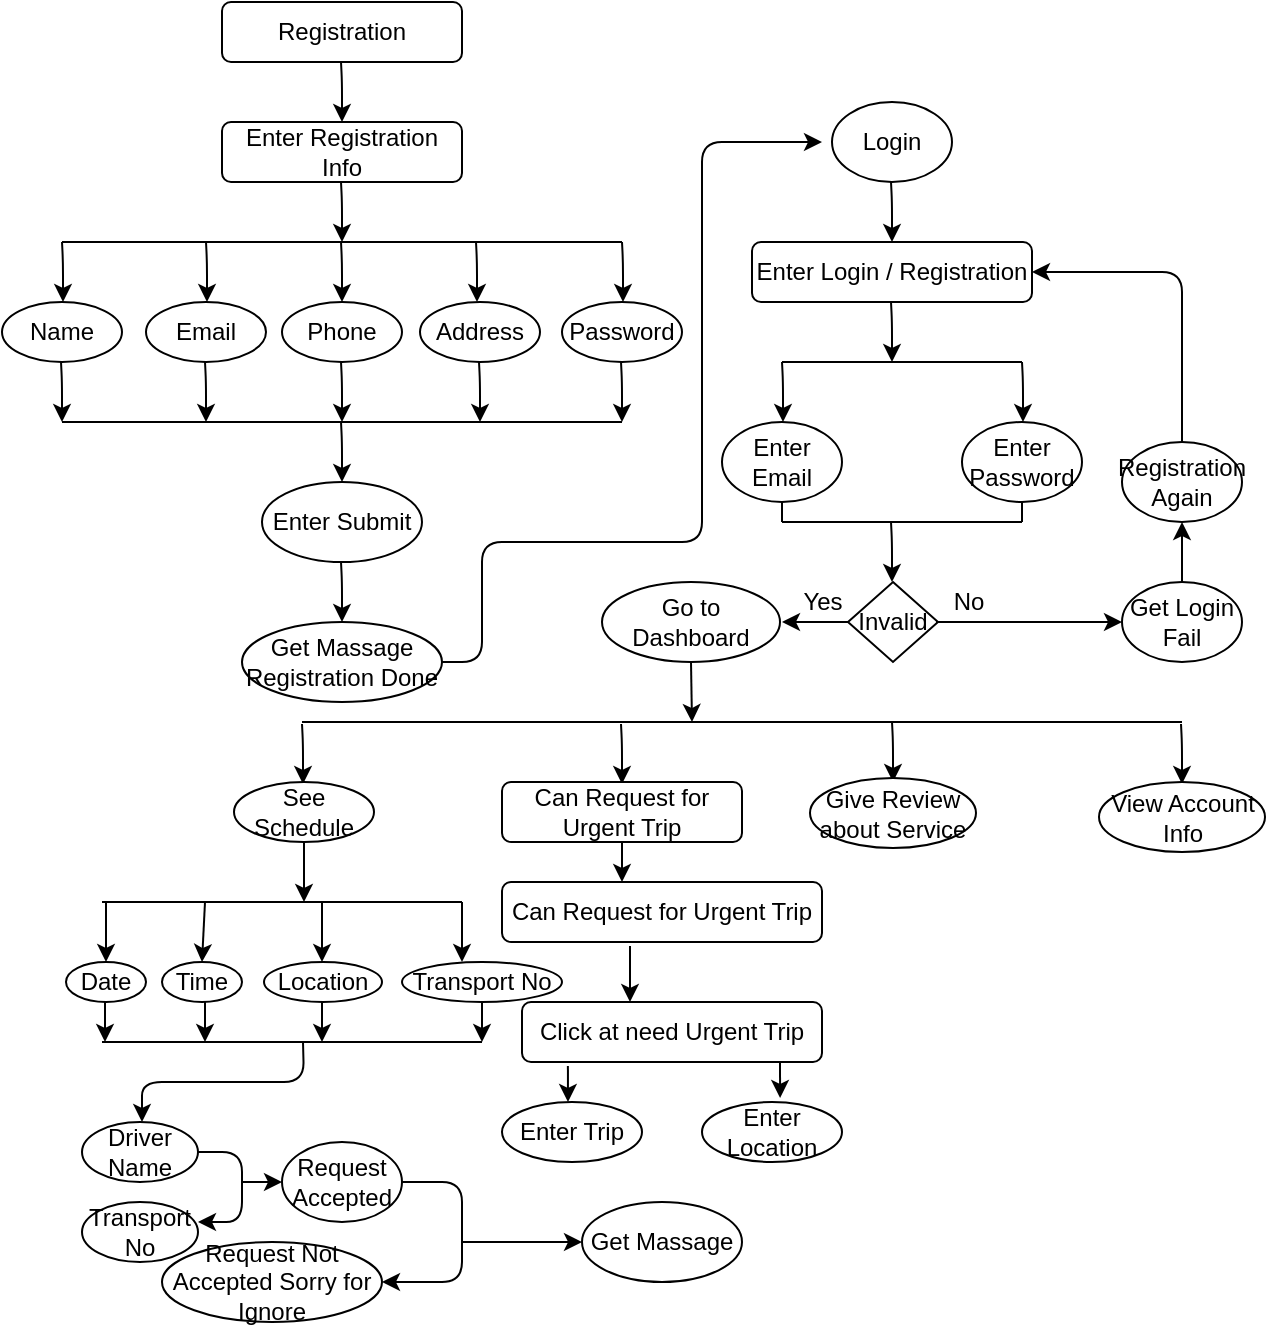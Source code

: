 <mxfile version="14.9.6" type="github">
  <diagram id="X3_P9kvmj5O2wAZmpsjR" name="Page-1">
    <mxGraphModel dx="868" dy="450" grid="1" gridSize="10" guides="1" tooltips="1" connect="1" arrows="1" fold="1" page="1" pageScale="1" pageWidth="850" pageHeight="1100" math="0" shadow="0">
      <root>
        <mxCell id="0" />
        <mxCell id="1" parent="0" />
        <mxCell id="Pc33jDkhrPaaxwca0irE-1" value="Registration" style="rounded=1;whiteSpace=wrap;html=1;" vertex="1" parent="1">
          <mxGeometry x="120" y="40" width="120" height="30" as="geometry" />
        </mxCell>
        <mxCell id="Pc33jDkhrPaaxwca0irE-2" value="Enter Registration Info" style="rounded=1;whiteSpace=wrap;html=1;" vertex="1" parent="1">
          <mxGeometry x="120" y="100" width="120" height="30" as="geometry" />
        </mxCell>
        <mxCell id="Pc33jDkhrPaaxwca0irE-3" value="" style="endArrow=classic;html=1;" edge="1" parent="1">
          <mxGeometry width="50" height="50" relative="1" as="geometry">
            <mxPoint x="179.5" y="70" as="sourcePoint" />
            <mxPoint x="180" y="100" as="targetPoint" />
            <Array as="points">
              <mxPoint x="180" y="80" />
            </Array>
          </mxGeometry>
        </mxCell>
        <mxCell id="Pc33jDkhrPaaxwca0irE-4" value="" style="endArrow=classic;html=1;" edge="1" parent="1">
          <mxGeometry width="50" height="50" relative="1" as="geometry">
            <mxPoint x="179.5" y="130" as="sourcePoint" />
            <mxPoint x="180" y="160" as="targetPoint" />
            <Array as="points">
              <mxPoint x="180" y="140" />
            </Array>
          </mxGeometry>
        </mxCell>
        <mxCell id="Pc33jDkhrPaaxwca0irE-5" value="" style="endArrow=none;html=1;" edge="1" parent="1">
          <mxGeometry width="50" height="50" relative="1" as="geometry">
            <mxPoint x="40" y="160" as="sourcePoint" />
            <mxPoint x="320" y="160" as="targetPoint" />
          </mxGeometry>
        </mxCell>
        <mxCell id="Pc33jDkhrPaaxwca0irE-6" value="" style="endArrow=classic;html=1;" edge="1" parent="1">
          <mxGeometry width="50" height="50" relative="1" as="geometry">
            <mxPoint x="320" y="160" as="sourcePoint" />
            <mxPoint x="320.5" y="190" as="targetPoint" />
            <Array as="points">
              <mxPoint x="320.5" y="170" />
            </Array>
          </mxGeometry>
        </mxCell>
        <mxCell id="Pc33jDkhrPaaxwca0irE-7" value="" style="endArrow=classic;html=1;" edge="1" parent="1">
          <mxGeometry width="50" height="50" relative="1" as="geometry">
            <mxPoint x="40" y="160" as="sourcePoint" />
            <mxPoint x="40.5" y="190" as="targetPoint" />
            <Array as="points">
              <mxPoint x="40.5" y="170" />
            </Array>
          </mxGeometry>
        </mxCell>
        <mxCell id="Pc33jDkhrPaaxwca0irE-8" value="" style="endArrow=classic;html=1;" edge="1" parent="1">
          <mxGeometry width="50" height="50" relative="1" as="geometry">
            <mxPoint x="179.5" y="160" as="sourcePoint" />
            <mxPoint x="180" y="190" as="targetPoint" />
            <Array as="points">
              <mxPoint x="180" y="170" />
            </Array>
          </mxGeometry>
        </mxCell>
        <mxCell id="Pc33jDkhrPaaxwca0irE-9" value="" style="endArrow=classic;html=1;" edge="1" parent="1">
          <mxGeometry width="50" height="50" relative="1" as="geometry">
            <mxPoint x="247" y="160" as="sourcePoint" />
            <mxPoint x="247.5" y="190" as="targetPoint" />
            <Array as="points">
              <mxPoint x="247.5" y="170" />
            </Array>
          </mxGeometry>
        </mxCell>
        <mxCell id="Pc33jDkhrPaaxwca0irE-10" value="" style="endArrow=classic;html=1;" edge="1" parent="1">
          <mxGeometry width="50" height="50" relative="1" as="geometry">
            <mxPoint x="112" y="160" as="sourcePoint" />
            <mxPoint x="112.5" y="190" as="targetPoint" />
            <Array as="points">
              <mxPoint x="112.5" y="170" />
            </Array>
          </mxGeometry>
        </mxCell>
        <mxCell id="Pc33jDkhrPaaxwca0irE-11" value="Name" style="ellipse;whiteSpace=wrap;html=1;" vertex="1" parent="1">
          <mxGeometry x="10" y="190" width="60" height="30" as="geometry" />
        </mxCell>
        <mxCell id="Pc33jDkhrPaaxwca0irE-13" value="Email" style="ellipse;whiteSpace=wrap;html=1;" vertex="1" parent="1">
          <mxGeometry x="82" y="190" width="60" height="30" as="geometry" />
        </mxCell>
        <mxCell id="Pc33jDkhrPaaxwca0irE-14" value="Phone" style="ellipse;whiteSpace=wrap;html=1;" vertex="1" parent="1">
          <mxGeometry x="150" y="190" width="60" height="30" as="geometry" />
        </mxCell>
        <mxCell id="Pc33jDkhrPaaxwca0irE-15" value="Address" style="ellipse;whiteSpace=wrap;html=1;" vertex="1" parent="1">
          <mxGeometry x="219" y="190" width="60" height="30" as="geometry" />
        </mxCell>
        <mxCell id="Pc33jDkhrPaaxwca0irE-16" value="Password" style="ellipse;whiteSpace=wrap;html=1;" vertex="1" parent="1">
          <mxGeometry x="290" y="190" width="60" height="30" as="geometry" />
        </mxCell>
        <mxCell id="Pc33jDkhrPaaxwca0irE-18" value="" style="endArrow=classic;html=1;" edge="1" parent="1">
          <mxGeometry width="50" height="50" relative="1" as="geometry">
            <mxPoint x="39.5" y="220" as="sourcePoint" />
            <mxPoint x="40" y="250" as="targetPoint" />
            <Array as="points">
              <mxPoint x="40" y="230" />
            </Array>
          </mxGeometry>
        </mxCell>
        <mxCell id="Pc33jDkhrPaaxwca0irE-19" value="" style="endArrow=classic;html=1;" edge="1" parent="1">
          <mxGeometry width="50" height="50" relative="1" as="geometry">
            <mxPoint x="111.5" y="220" as="sourcePoint" />
            <mxPoint x="112" y="250" as="targetPoint" />
            <Array as="points">
              <mxPoint x="112" y="230" />
            </Array>
          </mxGeometry>
        </mxCell>
        <mxCell id="Pc33jDkhrPaaxwca0irE-20" value="" style="endArrow=classic;html=1;" edge="1" parent="1">
          <mxGeometry width="50" height="50" relative="1" as="geometry">
            <mxPoint x="179.5" y="220" as="sourcePoint" />
            <mxPoint x="180" y="250" as="targetPoint" />
            <Array as="points">
              <mxPoint x="180" y="230" />
            </Array>
          </mxGeometry>
        </mxCell>
        <mxCell id="Pc33jDkhrPaaxwca0irE-21" value="" style="endArrow=classic;html=1;" edge="1" parent="1">
          <mxGeometry width="50" height="50" relative="1" as="geometry">
            <mxPoint x="248.5" y="220" as="sourcePoint" />
            <mxPoint x="249" y="250" as="targetPoint" />
            <Array as="points">
              <mxPoint x="249" y="230" />
            </Array>
          </mxGeometry>
        </mxCell>
        <mxCell id="Pc33jDkhrPaaxwca0irE-22" value="" style="endArrow=classic;html=1;" edge="1" parent="1">
          <mxGeometry width="50" height="50" relative="1" as="geometry">
            <mxPoint x="319.5" y="220" as="sourcePoint" />
            <mxPoint x="320" y="250" as="targetPoint" />
            <Array as="points">
              <mxPoint x="320" y="230" />
            </Array>
          </mxGeometry>
        </mxCell>
        <mxCell id="Pc33jDkhrPaaxwca0irE-23" value="" style="endArrow=none;html=1;" edge="1" parent="1">
          <mxGeometry width="50" height="50" relative="1" as="geometry">
            <mxPoint x="40" y="250" as="sourcePoint" />
            <mxPoint x="320" y="250" as="targetPoint" />
          </mxGeometry>
        </mxCell>
        <mxCell id="Pc33jDkhrPaaxwca0irE-24" value="" style="endArrow=classic;html=1;" edge="1" parent="1">
          <mxGeometry width="50" height="50" relative="1" as="geometry">
            <mxPoint x="179.5" y="250" as="sourcePoint" />
            <mxPoint x="180" y="280" as="targetPoint" />
            <Array as="points">
              <mxPoint x="180" y="260" />
            </Array>
          </mxGeometry>
        </mxCell>
        <mxCell id="Pc33jDkhrPaaxwca0irE-25" value="Get Massage Registration Done" style="ellipse;whiteSpace=wrap;html=1;" vertex="1" parent="1">
          <mxGeometry x="130" y="350" width="100" height="40" as="geometry" />
        </mxCell>
        <mxCell id="Pc33jDkhrPaaxwca0irE-26" value="" style="endArrow=classic;html=1;" edge="1" parent="1">
          <mxGeometry width="50" height="50" relative="1" as="geometry">
            <mxPoint x="179.5" y="320" as="sourcePoint" />
            <mxPoint x="180" y="350" as="targetPoint" />
            <Array as="points">
              <mxPoint x="180" y="330" />
            </Array>
          </mxGeometry>
        </mxCell>
        <mxCell id="Pc33jDkhrPaaxwca0irE-27" value="Enter Submit" style="ellipse;whiteSpace=wrap;html=1;" vertex="1" parent="1">
          <mxGeometry x="140" y="280" width="80" height="40" as="geometry" />
        </mxCell>
        <mxCell id="Pc33jDkhrPaaxwca0irE-28" value="" style="endArrow=classic;html=1;exitX=1;exitY=0.5;exitDx=0;exitDy=0;" edge="1" parent="1" source="Pc33jDkhrPaaxwca0irE-25">
          <mxGeometry width="50" height="50" relative="1" as="geometry">
            <mxPoint x="240" y="320" as="sourcePoint" />
            <mxPoint x="420" y="110" as="targetPoint" />
            <Array as="points">
              <mxPoint x="250" y="370" />
              <mxPoint x="250" y="310" />
              <mxPoint x="360" y="310" />
              <mxPoint x="360" y="230" />
              <mxPoint x="360" y="110" />
            </Array>
          </mxGeometry>
        </mxCell>
        <mxCell id="Pc33jDkhrPaaxwca0irE-29" value="Login" style="ellipse;whiteSpace=wrap;html=1;" vertex="1" parent="1">
          <mxGeometry x="425" y="90" width="60" height="40" as="geometry" />
        </mxCell>
        <mxCell id="Pc33jDkhrPaaxwca0irE-30" value="" style="endArrow=classic;html=1;" edge="1" parent="1">
          <mxGeometry width="50" height="50" relative="1" as="geometry">
            <mxPoint x="454.5" y="130" as="sourcePoint" />
            <mxPoint x="455" y="160" as="targetPoint" />
            <Array as="points">
              <mxPoint x="455" y="140" />
            </Array>
          </mxGeometry>
        </mxCell>
        <mxCell id="Pc33jDkhrPaaxwca0irE-31" value="Enter Login / Registration" style="rounded=1;whiteSpace=wrap;html=1;" vertex="1" parent="1">
          <mxGeometry x="385" y="160" width="140" height="30" as="geometry" />
        </mxCell>
        <mxCell id="Pc33jDkhrPaaxwca0irE-32" value="" style="endArrow=classic;html=1;" edge="1" parent="1">
          <mxGeometry width="50" height="50" relative="1" as="geometry">
            <mxPoint x="454.5" y="190" as="sourcePoint" />
            <mxPoint x="455" y="220" as="targetPoint" />
            <Array as="points">
              <mxPoint x="455" y="200" />
            </Array>
          </mxGeometry>
        </mxCell>
        <mxCell id="Pc33jDkhrPaaxwca0irE-33" value="" style="endArrow=none;html=1;" edge="1" parent="1">
          <mxGeometry width="50" height="50" relative="1" as="geometry">
            <mxPoint x="400" y="220" as="sourcePoint" />
            <mxPoint x="520" y="220" as="targetPoint" />
          </mxGeometry>
        </mxCell>
        <mxCell id="Pc33jDkhrPaaxwca0irE-34" value="Enter Email" style="ellipse;whiteSpace=wrap;html=1;" vertex="1" parent="1">
          <mxGeometry x="370" y="250" width="60" height="40" as="geometry" />
        </mxCell>
        <mxCell id="Pc33jDkhrPaaxwca0irE-35" value="Enter Password" style="ellipse;whiteSpace=wrap;html=1;" vertex="1" parent="1">
          <mxGeometry x="490" y="250" width="60" height="40" as="geometry" />
        </mxCell>
        <mxCell id="Pc33jDkhrPaaxwca0irE-37" value="" style="endArrow=classic;html=1;" edge="1" parent="1">
          <mxGeometry width="50" height="50" relative="1" as="geometry">
            <mxPoint x="400" y="220" as="sourcePoint" />
            <mxPoint x="400.5" y="250" as="targetPoint" />
            <Array as="points">
              <mxPoint x="400.5" y="230" />
            </Array>
          </mxGeometry>
        </mxCell>
        <mxCell id="Pc33jDkhrPaaxwca0irE-38" value="" style="endArrow=classic;html=1;" edge="1" parent="1">
          <mxGeometry width="50" height="50" relative="1" as="geometry">
            <mxPoint x="520" y="220" as="sourcePoint" />
            <mxPoint x="520.5" y="250" as="targetPoint" />
            <Array as="points">
              <mxPoint x="520.5" y="230" />
            </Array>
          </mxGeometry>
        </mxCell>
        <mxCell id="Pc33jDkhrPaaxwca0irE-40" value="" style="endArrow=none;html=1;" edge="1" parent="1">
          <mxGeometry width="50" height="50" relative="1" as="geometry">
            <mxPoint x="400" y="300" as="sourcePoint" />
            <mxPoint x="520" y="300" as="targetPoint" />
          </mxGeometry>
        </mxCell>
        <mxCell id="Pc33jDkhrPaaxwca0irE-41" value="" style="endArrow=none;html=1;entryX=0.5;entryY=1;entryDx=0;entryDy=0;" edge="1" parent="1" target="Pc33jDkhrPaaxwca0irE-34">
          <mxGeometry width="50" height="50" relative="1" as="geometry">
            <mxPoint x="400" y="300" as="sourcePoint" />
            <mxPoint x="440" y="250" as="targetPoint" />
          </mxGeometry>
        </mxCell>
        <mxCell id="Pc33jDkhrPaaxwca0irE-42" value="" style="endArrow=none;html=1;entryX=0.5;entryY=1;entryDx=0;entryDy=0;" edge="1" parent="1" target="Pc33jDkhrPaaxwca0irE-35">
          <mxGeometry width="50" height="50" relative="1" as="geometry">
            <mxPoint x="520" y="300" as="sourcePoint" />
            <mxPoint x="440" y="250" as="targetPoint" />
          </mxGeometry>
        </mxCell>
        <mxCell id="Pc33jDkhrPaaxwca0irE-43" value="" style="endArrow=classic;html=1;" edge="1" parent="1">
          <mxGeometry width="50" height="50" relative="1" as="geometry">
            <mxPoint x="454.5" y="300" as="sourcePoint" />
            <mxPoint x="455" y="330" as="targetPoint" />
            <Array as="points">
              <mxPoint x="455" y="310" />
            </Array>
          </mxGeometry>
        </mxCell>
        <mxCell id="Pc33jDkhrPaaxwca0irE-44" value="Invalid" style="rhombus;whiteSpace=wrap;html=1;" vertex="1" parent="1">
          <mxGeometry x="433" y="330" width="45" height="40" as="geometry" />
        </mxCell>
        <mxCell id="Pc33jDkhrPaaxwca0irE-45" value="" style="endArrow=classic;html=1;exitX=0;exitY=0.5;exitDx=0;exitDy=0;" edge="1" parent="1" source="Pc33jDkhrPaaxwca0irE-44">
          <mxGeometry width="50" height="50" relative="1" as="geometry">
            <mxPoint x="390" y="400" as="sourcePoint" />
            <mxPoint x="400" y="350" as="targetPoint" />
          </mxGeometry>
        </mxCell>
        <mxCell id="Pc33jDkhrPaaxwca0irE-46" value="Go to Dashboard" style="ellipse;whiteSpace=wrap;html=1;" vertex="1" parent="1">
          <mxGeometry x="310" y="330" width="89" height="40" as="geometry" />
        </mxCell>
        <mxCell id="Pc33jDkhrPaaxwca0irE-47" value="Yes" style="text;html=1;align=center;verticalAlign=middle;resizable=0;points=[];autosize=1;strokeColor=none;" vertex="1" parent="1">
          <mxGeometry x="400" y="330" width="40" height="20" as="geometry" />
        </mxCell>
        <mxCell id="Pc33jDkhrPaaxwca0irE-48" value="" style="endArrow=classic;html=1;entryX=0;entryY=0.5;entryDx=0;entryDy=0;" edge="1" parent="1" target="Pc33jDkhrPaaxwca0irE-50">
          <mxGeometry width="50" height="50" relative="1" as="geometry">
            <mxPoint x="477" y="350" as="sourcePoint" />
            <mxPoint x="520" y="350" as="targetPoint" />
          </mxGeometry>
        </mxCell>
        <mxCell id="Pc33jDkhrPaaxwca0irE-49" value="No" style="text;html=1;align=center;verticalAlign=middle;resizable=0;points=[];autosize=1;strokeColor=none;" vertex="1" parent="1">
          <mxGeometry x="478" y="330" width="30" height="20" as="geometry" />
        </mxCell>
        <mxCell id="Pc33jDkhrPaaxwca0irE-50" value="Get Login Fail" style="ellipse;whiteSpace=wrap;html=1;" vertex="1" parent="1">
          <mxGeometry x="570" y="330" width="60" height="40" as="geometry" />
        </mxCell>
        <mxCell id="Pc33jDkhrPaaxwca0irE-51" value="" style="endArrow=classic;html=1;entryX=1;entryY=0.5;entryDx=0;entryDy=0;" edge="1" parent="1" target="Pc33jDkhrPaaxwca0irE-31">
          <mxGeometry width="50" height="50" relative="1" as="geometry">
            <mxPoint x="600" y="260" as="sourcePoint" />
            <mxPoint x="440" y="350" as="targetPoint" />
            <Array as="points">
              <mxPoint x="600" y="175" />
            </Array>
          </mxGeometry>
        </mxCell>
        <mxCell id="Pc33jDkhrPaaxwca0irE-52" value="Registration Again" style="ellipse;whiteSpace=wrap;html=1;" vertex="1" parent="1">
          <mxGeometry x="570" y="260" width="60" height="40" as="geometry" />
        </mxCell>
        <mxCell id="Pc33jDkhrPaaxwca0irE-53" value="" style="endArrow=classic;html=1;exitX=0.5;exitY=0;exitDx=0;exitDy=0;entryX=0.5;entryY=1;entryDx=0;entryDy=0;" edge="1" parent="1" source="Pc33jDkhrPaaxwca0irE-50" target="Pc33jDkhrPaaxwca0irE-52">
          <mxGeometry width="50" height="50" relative="1" as="geometry">
            <mxPoint x="390" y="400" as="sourcePoint" />
            <mxPoint x="440" y="350" as="targetPoint" />
          </mxGeometry>
        </mxCell>
        <mxCell id="Pc33jDkhrPaaxwca0irE-56" value="" style="endArrow=classic;html=1;exitX=0.5;exitY=1;exitDx=0;exitDy=0;" edge="1" parent="1" source="Pc33jDkhrPaaxwca0irE-46">
          <mxGeometry width="50" height="50" relative="1" as="geometry">
            <mxPoint x="390" y="400" as="sourcePoint" />
            <mxPoint x="355" y="400" as="targetPoint" />
          </mxGeometry>
        </mxCell>
        <mxCell id="Pc33jDkhrPaaxwca0irE-57" value="" style="endArrow=none;html=1;" edge="1" parent="1">
          <mxGeometry width="50" height="50" relative="1" as="geometry">
            <mxPoint x="160" y="400" as="sourcePoint" />
            <mxPoint x="600" y="400" as="targetPoint" />
          </mxGeometry>
        </mxCell>
        <mxCell id="Pc33jDkhrPaaxwca0irE-58" value="" style="endArrow=classic;html=1;" edge="1" parent="1">
          <mxGeometry width="50" height="50" relative="1" as="geometry">
            <mxPoint x="599.5" y="401" as="sourcePoint" />
            <mxPoint x="600" y="431" as="targetPoint" />
            <Array as="points">
              <mxPoint x="600" y="411" />
            </Array>
          </mxGeometry>
        </mxCell>
        <mxCell id="Pc33jDkhrPaaxwca0irE-59" value="" style="endArrow=classic;html=1;" edge="1" parent="1">
          <mxGeometry width="50" height="50" relative="1" as="geometry">
            <mxPoint x="160" y="401" as="sourcePoint" />
            <mxPoint x="160.5" y="431" as="targetPoint" />
            <Array as="points">
              <mxPoint x="160.5" y="411" />
            </Array>
          </mxGeometry>
        </mxCell>
        <mxCell id="Pc33jDkhrPaaxwca0irE-60" value="" style="endArrow=classic;html=1;" edge="1" parent="1">
          <mxGeometry width="50" height="50" relative="1" as="geometry">
            <mxPoint x="319.5" y="401" as="sourcePoint" />
            <mxPoint x="320" y="431" as="targetPoint" />
            <Array as="points">
              <mxPoint x="320" y="411" />
            </Array>
          </mxGeometry>
        </mxCell>
        <mxCell id="Pc33jDkhrPaaxwca0irE-61" value="" style="endArrow=classic;html=1;" edge="1" parent="1">
          <mxGeometry width="50" height="50" relative="1" as="geometry">
            <mxPoint x="455" y="400" as="sourcePoint" />
            <mxPoint x="455.5" y="430" as="targetPoint" />
            <Array as="points">
              <mxPoint x="455.5" y="410" />
            </Array>
          </mxGeometry>
        </mxCell>
        <mxCell id="Pc33jDkhrPaaxwca0irE-62" value="See Schedule" style="ellipse;whiteSpace=wrap;html=1;" vertex="1" parent="1">
          <mxGeometry x="126" y="430" width="70" height="30" as="geometry" />
        </mxCell>
        <mxCell id="Pc33jDkhrPaaxwca0irE-63" value="Can Request for Urgent Trip" style="rounded=1;whiteSpace=wrap;html=1;" vertex="1" parent="1">
          <mxGeometry x="260" y="430" width="120" height="30" as="geometry" />
        </mxCell>
        <mxCell id="Pc33jDkhrPaaxwca0irE-64" value="Give Review about Service" style="ellipse;whiteSpace=wrap;html=1;" vertex="1" parent="1">
          <mxGeometry x="414" y="428" width="83" height="35" as="geometry" />
        </mxCell>
        <mxCell id="Pc33jDkhrPaaxwca0irE-65" value="View Account Info" style="ellipse;whiteSpace=wrap;html=1;" vertex="1" parent="1">
          <mxGeometry x="558.5" y="430" width="83" height="35" as="geometry" />
        </mxCell>
        <mxCell id="Pc33jDkhrPaaxwca0irE-66" value="" style="endArrow=classic;html=1;exitX=0.5;exitY=1;exitDx=0;exitDy=0;" edge="1" parent="1" source="Pc33jDkhrPaaxwca0irE-62">
          <mxGeometry width="50" height="50" relative="1" as="geometry">
            <mxPoint x="390" y="570" as="sourcePoint" />
            <mxPoint x="161" y="490" as="targetPoint" />
          </mxGeometry>
        </mxCell>
        <mxCell id="Pc33jDkhrPaaxwca0irE-67" value="" style="endArrow=none;html=1;" edge="1" parent="1">
          <mxGeometry width="50" height="50" relative="1" as="geometry">
            <mxPoint x="60" y="490" as="sourcePoint" />
            <mxPoint x="240" y="490" as="targetPoint" />
          </mxGeometry>
        </mxCell>
        <mxCell id="Pc33jDkhrPaaxwca0irE-68" value="Date" style="ellipse;whiteSpace=wrap;html=1;" vertex="1" parent="1">
          <mxGeometry x="42" y="520" width="40" height="20" as="geometry" />
        </mxCell>
        <mxCell id="Pc33jDkhrPaaxwca0irE-69" value="" style="endArrow=classic;html=1;" edge="1" parent="1">
          <mxGeometry width="50" height="50" relative="1" as="geometry">
            <mxPoint x="62" y="490" as="sourcePoint" />
            <mxPoint x="62" y="520" as="targetPoint" />
          </mxGeometry>
        </mxCell>
        <mxCell id="Pc33jDkhrPaaxwca0irE-70" value="" style="endArrow=classic;html=1;" edge="1" parent="1">
          <mxGeometry width="50" height="50" relative="1" as="geometry">
            <mxPoint x="240" y="490" as="sourcePoint" />
            <mxPoint x="240" y="520" as="targetPoint" />
          </mxGeometry>
        </mxCell>
        <mxCell id="Pc33jDkhrPaaxwca0irE-71" value="Transport No" style="ellipse;whiteSpace=wrap;html=1;" vertex="1" parent="1">
          <mxGeometry x="210" y="520" width="80" height="20" as="geometry" />
        </mxCell>
        <mxCell id="Pc33jDkhrPaaxwca0irE-72" value="" style="endArrow=classic;html=1;" edge="1" parent="1">
          <mxGeometry width="50" height="50" relative="1" as="geometry">
            <mxPoint x="170" y="490" as="sourcePoint" />
            <mxPoint x="170" y="520" as="targetPoint" />
          </mxGeometry>
        </mxCell>
        <mxCell id="Pc33jDkhrPaaxwca0irE-73" value="" style="endArrow=classic;html=1;entryX=0.5;entryY=0;entryDx=0;entryDy=0;" edge="1" parent="1" target="Pc33jDkhrPaaxwca0irE-74">
          <mxGeometry width="50" height="50" relative="1" as="geometry">
            <mxPoint x="111.5" y="490" as="sourcePoint" />
            <mxPoint x="112" y="510" as="targetPoint" />
          </mxGeometry>
        </mxCell>
        <mxCell id="Pc33jDkhrPaaxwca0irE-74" value="Time" style="ellipse;whiteSpace=wrap;html=1;" vertex="1" parent="1">
          <mxGeometry x="90" y="520" width="40" height="20" as="geometry" />
        </mxCell>
        <mxCell id="Pc33jDkhrPaaxwca0irE-75" value="Location" style="ellipse;whiteSpace=wrap;html=1;" vertex="1" parent="1">
          <mxGeometry x="141" y="520" width="59" height="20" as="geometry" />
        </mxCell>
        <mxCell id="Pc33jDkhrPaaxwca0irE-78" value="" style="endArrow=none;html=1;" edge="1" parent="1">
          <mxGeometry width="50" height="50" relative="1" as="geometry">
            <mxPoint x="60" y="560" as="sourcePoint" />
            <mxPoint x="250" y="560" as="targetPoint" />
          </mxGeometry>
        </mxCell>
        <mxCell id="Pc33jDkhrPaaxwca0irE-79" value="" style="endArrow=classic;html=1;exitX=0.5;exitY=1;exitDx=0;exitDy=0;" edge="1" parent="1" source="Pc33jDkhrPaaxwca0irE-71">
          <mxGeometry width="50" height="50" relative="1" as="geometry">
            <mxPoint x="410" y="640" as="sourcePoint" />
            <mxPoint x="250" y="560" as="targetPoint" />
          </mxGeometry>
        </mxCell>
        <mxCell id="Pc33jDkhrPaaxwca0irE-80" value="" style="endArrow=classic;html=1;exitX=0.5;exitY=1;exitDx=0;exitDy=0;" edge="1" parent="1">
          <mxGeometry width="50" height="50" relative="1" as="geometry">
            <mxPoint x="170" y="540" as="sourcePoint" />
            <mxPoint x="170" y="560" as="targetPoint" />
          </mxGeometry>
        </mxCell>
        <mxCell id="Pc33jDkhrPaaxwca0irE-81" value="" style="endArrow=classic;html=1;exitX=0.5;exitY=1;exitDx=0;exitDy=0;" edge="1" parent="1">
          <mxGeometry width="50" height="50" relative="1" as="geometry">
            <mxPoint x="111.5" y="540" as="sourcePoint" />
            <mxPoint x="111.5" y="560" as="targetPoint" />
          </mxGeometry>
        </mxCell>
        <mxCell id="Pc33jDkhrPaaxwca0irE-82" value="" style="endArrow=classic;html=1;exitX=0.5;exitY=1;exitDx=0;exitDy=0;" edge="1" parent="1">
          <mxGeometry width="50" height="50" relative="1" as="geometry">
            <mxPoint x="61.5" y="540" as="sourcePoint" />
            <mxPoint x="61.5" y="560" as="targetPoint" />
          </mxGeometry>
        </mxCell>
        <mxCell id="Pc33jDkhrPaaxwca0irE-83" value="" style="endArrow=classic;html=1;exitX=0.5;exitY=1;exitDx=0;exitDy=0;" edge="1" parent="1">
          <mxGeometry width="50" height="50" relative="1" as="geometry">
            <mxPoint x="160.5" y="560" as="sourcePoint" />
            <mxPoint x="80" y="600" as="targetPoint" />
            <Array as="points">
              <mxPoint x="161" y="580" />
              <mxPoint x="80" y="580" />
            </Array>
          </mxGeometry>
        </mxCell>
        <mxCell id="Pc33jDkhrPaaxwca0irE-84" value="Driver Name" style="ellipse;whiteSpace=wrap;html=1;" vertex="1" parent="1">
          <mxGeometry x="50" y="600" width="58" height="30" as="geometry" />
        </mxCell>
        <mxCell id="Pc33jDkhrPaaxwca0irE-85" value="" style="endArrow=classic;html=1;exitX=1;exitY=0.5;exitDx=0;exitDy=0;" edge="1" parent="1" source="Pc33jDkhrPaaxwca0irE-84">
          <mxGeometry width="50" height="50" relative="1" as="geometry">
            <mxPoint x="390" y="650" as="sourcePoint" />
            <mxPoint x="108" y="650" as="targetPoint" />
            <Array as="points">
              <mxPoint x="130" y="615" />
              <mxPoint x="130" y="650" />
            </Array>
          </mxGeometry>
        </mxCell>
        <mxCell id="Pc33jDkhrPaaxwca0irE-87" value="Transport No" style="ellipse;whiteSpace=wrap;html=1;" vertex="1" parent="1">
          <mxGeometry x="50" y="640" width="58" height="30" as="geometry" />
        </mxCell>
        <mxCell id="Pc33jDkhrPaaxwca0irE-88" value="" style="endArrow=classic;html=1;" edge="1" parent="1">
          <mxGeometry width="50" height="50" relative="1" as="geometry">
            <mxPoint x="130" y="630" as="sourcePoint" />
            <mxPoint x="150" y="630" as="targetPoint" />
          </mxGeometry>
        </mxCell>
        <mxCell id="Pc33jDkhrPaaxwca0irE-89" value="Request Accepted" style="ellipse;whiteSpace=wrap;html=1;" vertex="1" parent="1">
          <mxGeometry x="150" y="610" width="60" height="40" as="geometry" />
        </mxCell>
        <mxCell id="Pc33jDkhrPaaxwca0irE-90" value="" style="endArrow=classic;html=1;exitX=1;exitY=0.5;exitDx=0;exitDy=0;" edge="1" parent="1" source="Pc33jDkhrPaaxwca0irE-89">
          <mxGeometry width="50" height="50" relative="1" as="geometry">
            <mxPoint x="390" y="650" as="sourcePoint" />
            <mxPoint x="200" y="680" as="targetPoint" />
            <Array as="points">
              <mxPoint x="240" y="630" />
              <mxPoint x="240" y="680" />
            </Array>
          </mxGeometry>
        </mxCell>
        <mxCell id="Pc33jDkhrPaaxwca0irE-91" value="Request Not Accepted Sorry for Ignore" style="ellipse;whiteSpace=wrap;html=1;" vertex="1" parent="1">
          <mxGeometry x="90" y="660" width="110" height="40" as="geometry" />
        </mxCell>
        <mxCell id="Pc33jDkhrPaaxwca0irE-92" value="" style="endArrow=classic;html=1;entryX=0;entryY=0.5;entryDx=0;entryDy=0;" edge="1" parent="1" target="Pc33jDkhrPaaxwca0irE-93">
          <mxGeometry width="50" height="50" relative="1" as="geometry">
            <mxPoint x="240" y="660" as="sourcePoint" />
            <mxPoint x="260" y="660" as="targetPoint" />
          </mxGeometry>
        </mxCell>
        <mxCell id="Pc33jDkhrPaaxwca0irE-93" value="Get Massage" style="ellipse;whiteSpace=wrap;html=1;" vertex="1" parent="1">
          <mxGeometry x="300" y="640" width="80" height="40" as="geometry" />
        </mxCell>
        <mxCell id="Pc33jDkhrPaaxwca0irE-94" value="" style="endArrow=classic;html=1;exitX=0.5;exitY=1;exitDx=0;exitDy=0;" edge="1" parent="1" source="Pc33jDkhrPaaxwca0irE-63">
          <mxGeometry width="50" height="50" relative="1" as="geometry">
            <mxPoint x="390" y="630" as="sourcePoint" />
            <mxPoint x="320" y="480" as="targetPoint" />
          </mxGeometry>
        </mxCell>
        <mxCell id="Pc33jDkhrPaaxwca0irE-95" value="Can Request for Urgent Trip" style="rounded=1;whiteSpace=wrap;html=1;" vertex="1" parent="1">
          <mxGeometry x="260" y="480" width="160" height="30" as="geometry" />
        </mxCell>
        <mxCell id="Pc33jDkhrPaaxwca0irE-96" value="" style="endArrow=classic;html=1;exitX=0.4;exitY=1.067;exitDx=0;exitDy=0;exitPerimeter=0;" edge="1" parent="1" source="Pc33jDkhrPaaxwca0irE-95">
          <mxGeometry width="50" height="50" relative="1" as="geometry">
            <mxPoint x="390" y="630" as="sourcePoint" />
            <mxPoint x="324" y="540" as="targetPoint" />
          </mxGeometry>
        </mxCell>
        <mxCell id="Pc33jDkhrPaaxwca0irE-97" value="Click at need Urgent Trip" style="rounded=1;whiteSpace=wrap;html=1;" vertex="1" parent="1">
          <mxGeometry x="270" y="540" width="150" height="30" as="geometry" />
        </mxCell>
        <mxCell id="Pc33jDkhrPaaxwca0irE-98" value="" style="endArrow=classic;html=1;exitX=0.153;exitY=1.067;exitDx=0;exitDy=0;exitPerimeter=0;" edge="1" parent="1" source="Pc33jDkhrPaaxwca0irE-97">
          <mxGeometry width="50" height="50" relative="1" as="geometry">
            <mxPoint x="390" y="630" as="sourcePoint" />
            <mxPoint x="293" y="590" as="targetPoint" />
          </mxGeometry>
        </mxCell>
        <mxCell id="Pc33jDkhrPaaxwca0irE-99" value="" style="endArrow=classic;html=1;exitX=0.153;exitY=1.067;exitDx=0;exitDy=0;exitPerimeter=0;" edge="1" parent="1">
          <mxGeometry width="50" height="50" relative="1" as="geometry">
            <mxPoint x="399.0" y="570" as="sourcePoint" />
            <mxPoint x="399.05" y="587.99" as="targetPoint" />
          </mxGeometry>
        </mxCell>
        <mxCell id="Pc33jDkhrPaaxwca0irE-100" value="Enter Trip" style="ellipse;whiteSpace=wrap;html=1;" vertex="1" parent="1">
          <mxGeometry x="260" y="590" width="70" height="30" as="geometry" />
        </mxCell>
        <mxCell id="Pc33jDkhrPaaxwca0irE-101" value="Enter Location" style="ellipse;whiteSpace=wrap;html=1;" vertex="1" parent="1">
          <mxGeometry x="360" y="590" width="70" height="30" as="geometry" />
        </mxCell>
      </root>
    </mxGraphModel>
  </diagram>
</mxfile>
